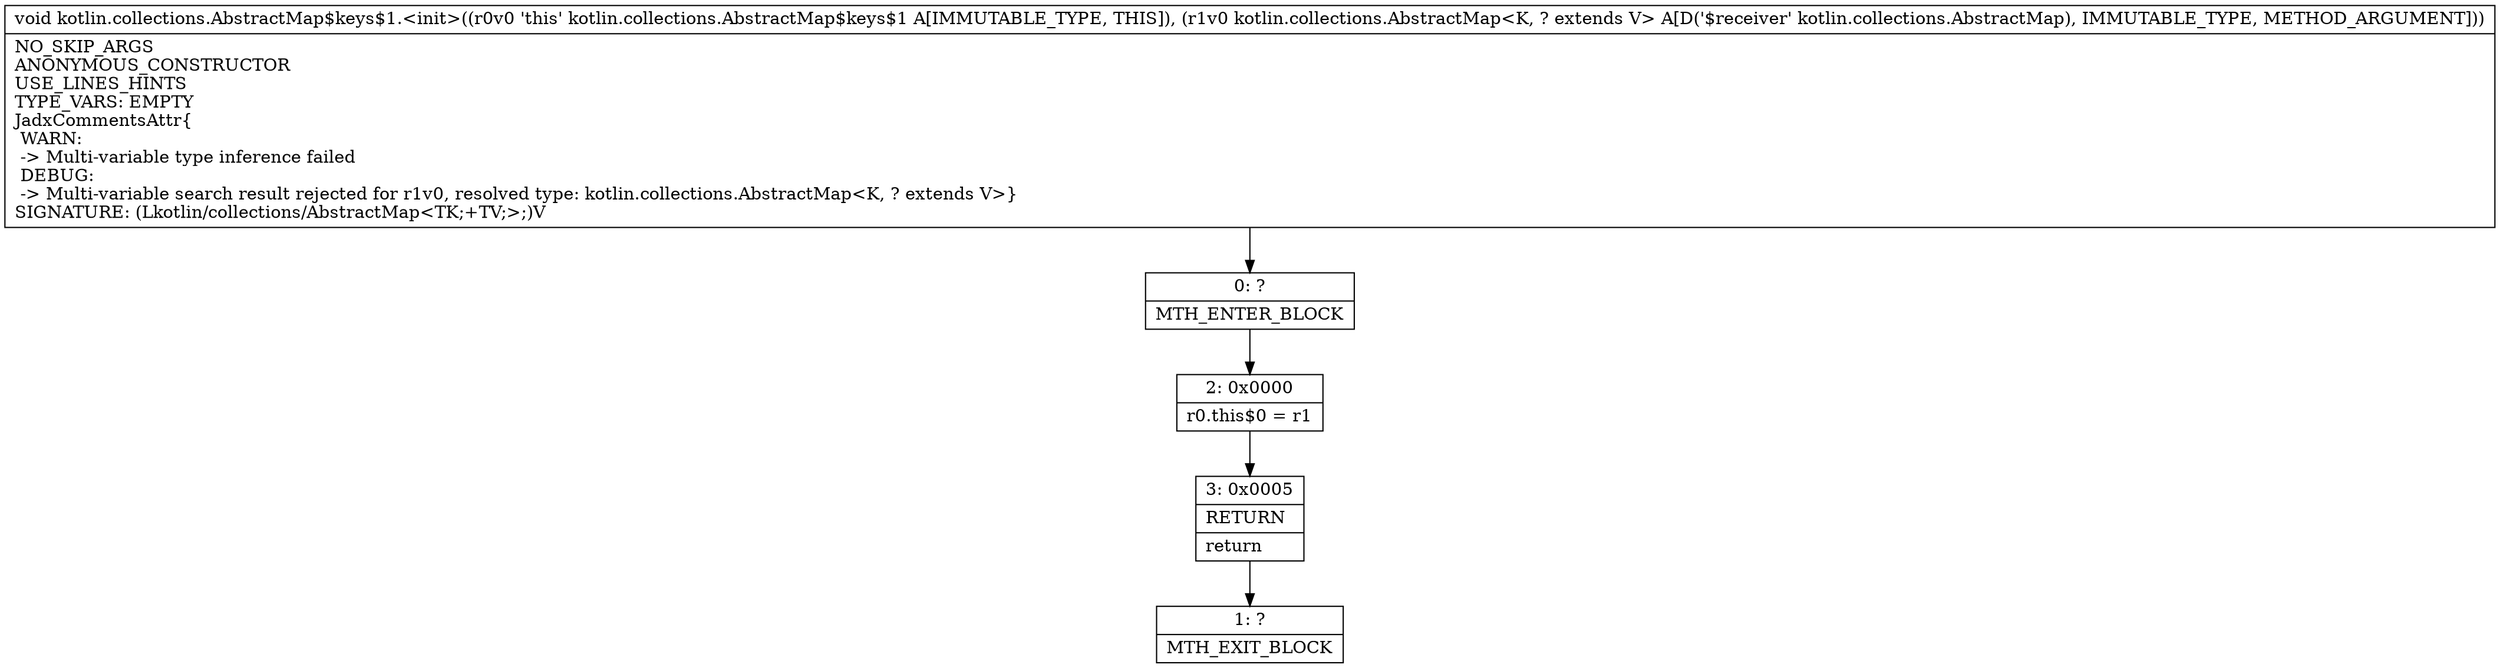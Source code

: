 digraph "CFG forkotlin.collections.AbstractMap$keys$1.\<init\>(Lkotlin\/collections\/AbstractMap;)V" {
Node_0 [shape=record,label="{0\:\ ?|MTH_ENTER_BLOCK\l}"];
Node_2 [shape=record,label="{2\:\ 0x0000|r0.this$0 = r1\l}"];
Node_3 [shape=record,label="{3\:\ 0x0005|RETURN\l|return\l}"];
Node_1 [shape=record,label="{1\:\ ?|MTH_EXIT_BLOCK\l}"];
MethodNode[shape=record,label="{void kotlin.collections.AbstractMap$keys$1.\<init\>((r0v0 'this' kotlin.collections.AbstractMap$keys$1 A[IMMUTABLE_TYPE, THIS]), (r1v0 kotlin.collections.AbstractMap\<K, ? extends V\> A[D('$receiver' kotlin.collections.AbstractMap), IMMUTABLE_TYPE, METHOD_ARGUMENT]))  | NO_SKIP_ARGS\lANONYMOUS_CONSTRUCTOR\lUSE_LINES_HINTS\lTYPE_VARS: EMPTY\lJadxCommentsAttr\{\l WARN: \l \-\> Multi\-variable type inference failed\l DEBUG: \l \-\> Multi\-variable search result rejected for r1v0, resolved type: kotlin.collections.AbstractMap\<K, ? extends V\>\}\lSIGNATURE: (Lkotlin\/collections\/AbstractMap\<TK;+TV;\>;)V\l}"];
MethodNode -> Node_0;Node_0 -> Node_2;
Node_2 -> Node_3;
Node_3 -> Node_1;
}


